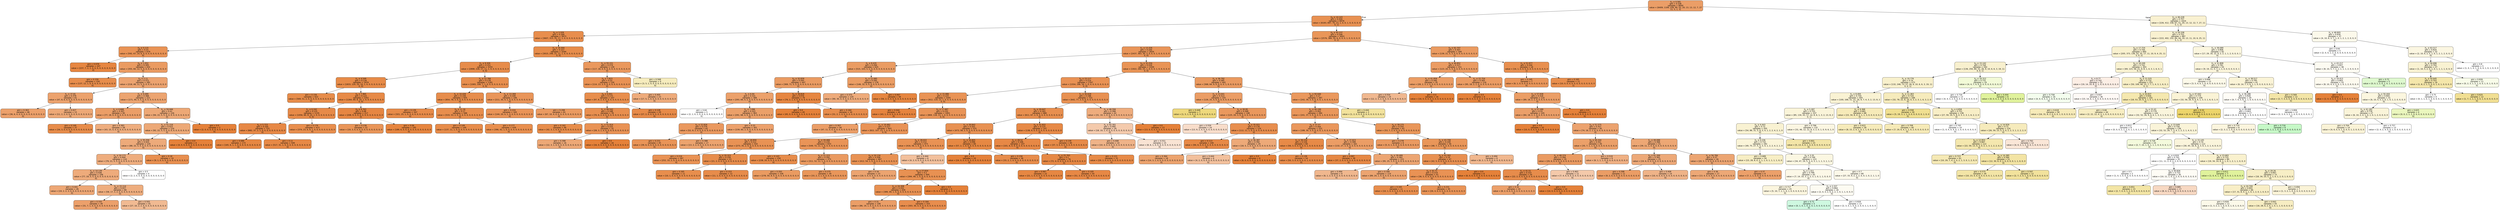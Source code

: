digraph Tree {
node [shape=box, style="filled, rounded", color="black", fontname=helvetica] ;
edge [fontname=helvetica] ;
0 [label=<X<SUB>2</SUB> &le; 0.581<br/>gini = 0.338<br/>samples = 8000<br/>value = [6409, 1109, 228, 90, 52, 20, 13, 13, 12, 7, 27<br/>11, 5, 1, 3]>, fillcolor="#eb9e67"] ;
1 [label=<X<SUB>0</SUB> &le; 14.143<br/>gini = 0.204<br/>samples = 6976<br/>value = [6183, 697, 70, 23, 1, 0, 0, 1, 0, 0, 0, 0, 0<br/>0, 1]>, fillcolor="#e89152"] ;
0 -> 1 [labeldistance=2.5, labelangle=45, headlabel="True"] ;
2 [label=<X<SUB>0</SUB> &le; 3.329<br/>gini = 0.169<br/>samples = 3973<br/>value = [3607, 313, 35, 17, 1, 0, 0, 0, 0, 0, 0, 0, 0<br/>0, 0]>, fillcolor="#e88e4d"] ;
1 -> 2 ;
3 [label=<X<SUB>0</SUB> &le; 0.115<br/>gini = 0.23<br/>samples = 679<br/>value = [592, 67, 14, 6, 0, 0, 0, 0, 0, 0, 0, 0, 0, 0<br/>0]>, fillcolor="#e99355"] ;
2 -> 3 ;
4 [label=<gini = 0.078<br/>samples = 247<br/>value = [237, 7, 2, 1, 0, 0, 0, 0, 0, 0, 0, 0, 0, 0<br/>0]>, fillcolor="#e68641"] ;
3 -> 4 ;
5 [label=<X<SUB>0</SUB> &le; 1.052<br/>gini = 0.305<br/>samples = 432<br/>value = [355, 60, 12, 5, 0, 0, 0, 0, 0, 0, 0, 0, 0, 0<br/>0]>, fillcolor="#ea9b62"] ;
3 -> 5 ;
6 [label=<gini = 0.159<br/>samples = 150<br/>value = [137, 12, 1, 0, 0, 0, 0, 0, 0, 0, 0, 0, 0, 0<br/>0]>, fillcolor="#e78d4c"] ;
5 -> 6 ;
7 [label=<X<SUB>0</SUB> &le; 2.11<br/>gini = 0.372<br/>samples = 282<br/>value = [218, 48, 11, 5, 0, 0, 0, 0, 0, 0, 0, 0, 0, 0<br/>0]>, fillcolor="#eca36f"] ;
5 -> 7 ;
8 [label=<X<SUB>1</SUB> &le; 37.81<br/>gini = 0.379<br/>samples = 61<br/>value = [47, 8, 6, 0, 0, 0, 0, 0, 0, 0, 0, 0, 0, 0<br/>0]>, fillcolor="#eca26d"] ;
7 -> 8 ;
9 [label=<gini = 0.363<br/>samples = 46<br/>value = [36, 6, 4, 0, 0, 0, 0, 0, 0, 0, 0, 0, 0, 0<br/>0]>, fillcolor="#eca06a"] ;
8 -> 9 ;
10 [label=<gini = 0.427<br/>samples = 15<br/>value = [11, 2, 2, 0, 0, 0, 0, 0, 0, 0, 0, 0, 0, 0<br/>0]>, fillcolor="#eda876"] ;
8 -> 10 ;
11 [label=<X<SUB>1</SUB> &le; 9.089<br/>gini = 0.368<br/>samples = 221<br/>value = [171, 40, 5, 5, 0, 0, 0, 0, 0, 0, 0, 0, 0, 0<br/>0]>, fillcolor="#eca470"] ;
7 -> 11 ;
12 [label=<X<SUB>1</SUB> &le; 4.668<br/>gini = 0.307<br/>samples = 95<br/>value = [77, 18, 0, 0, 0, 0, 0, 0, 0, 0, 0, 0, 0, 0<br/>0]>, fillcolor="#eb9e67"] ;
11 -> 12 ;
13 [label=<gini = 0.149<br/>samples = 37<br/>value = [34, 3, 0, 0, 0, 0, 0, 0, 0, 0, 0, 0, 0, 0<br/>0]>, fillcolor="#e78c4a"] ;
12 -> 13 ;
14 [label=<gini = 0.383<br/>samples = 58<br/>value = [43, 15, 0, 0, 0, 0, 0, 0, 0, 0, 0, 0, 0, 0<br/>0]>, fillcolor="#eead7e"] ;
12 -> 14 ;
15 [label=<X<SUB>1</SUB> &le; 59.946<br/>gini = 0.41<br/>samples = 126<br/>value = [94, 22, 5, 5, 0, 0, 0, 0, 0, 0, 0, 0, 0, 0<br/>0]>, fillcolor="#eda876"] ;
11 -> 15 ;
16 [label=<X<SUB>1</SUB> &le; 51.216<br/>gini = 0.415<br/>samples = 124<br/>value = [92, 22, 5, 5, 0, 0, 0, 0, 0, 0, 0, 0, 0, 0<br/>0]>, fillcolor="#eda977"] ;
15 -> 16 ;
17 [label=<X<SUB>1</SUB> &le; 35.256<br/>gini = 0.425<br/>samples = 120<br/>value = [88, 22, 5, 5, 0, 0, 0, 0, 0, 0, 0, 0, 0, 0<br/>0]>, fillcolor="#edaa7a"] ;
16 -> 17 ;
18 [label=<X<SUB>1</SUB> &le; 24.173<br/>gini = 0.444<br/>samples = 110<br/>value = [79, 21, 5, 5, 0, 0, 0, 0, 0, 0, 0, 0, 0, 0<br/>0]>, fillcolor="#eead7e"] ;
17 -> 18 ;
19 [label=<X<SUB>1</SUB> &le; 14.139<br/>gini = 0.436<br/>samples = 106<br/>value = [77, 19, 5, 5, 0, 0, 0, 0, 0, 0, 0, 0, 0, 0<br/>0]>, fillcolor="#eeab7b"] ;
18 -> 19 ;
20 [label=<gini = 0.441<br/>samples = 26<br/>value = [19, 2, 2, 3, 0, 0, 0, 0, 0, 0, 0, 0, 0, 0<br/>0]>, fillcolor="#eda775"] ;
19 -> 20 ;
21 [label=<X<SUB>1</SUB> &le; 15.114<br/>gini = 0.427<br/>samples = 80<br/>value = [58, 17, 3, 2, 0, 0, 0, 0, 0, 0, 0, 0, 0, 0<br/>0]>, fillcolor="#eead7e"] ;
19 -> 21 ;
22 [label=<gini = 0.335<br/>samples = 39<br/>value = [31, 7, 1, 0, 0, 0, 0, 0, 0, 0, 0, 0, 0, 0<br/>0]>, fillcolor="#eca06b"] ;
21 -> 22 ;
23 [label=<gini = 0.502<br/>samples = 41<br/>value = [27, 10, 2, 2, 0, 0, 0, 0, 0, 0, 0, 0, 0, 0<br/>0]>, fillcolor="#f1ba92"] ;
21 -> 23 ;
24 [label=<gini = 0.5<br/>samples = 4<br/>value = [2, 2, 0, 0, 0, 0, 0, 0, 0, 0, 0, 0, 0, 0<br/>0]>, fillcolor="#ffffff"] ;
18 -> 24 ;
25 [label=<gini = 0.18<br/>samples = 10<br/>value = [9, 1, 0, 0, 0, 0, 0, 0, 0, 0, 0, 0, 0, 0<br/>0]>, fillcolor="#e88f4f"] ;
17 -> 25 ;
26 [label=<gini = 0.0<br/>samples = 4<br/>value = [4, 0, 0, 0, 0, 0, 0, 0, 0, 0, 0, 0, 0, 0<br/>0]>, fillcolor="#e58139"] ;
16 -> 26 ;
27 [label=<gini = 0.0<br/>samples = 2<br/>value = [2, 0, 0, 0, 0, 0, 0, 0, 0, 0, 0, 0, 0, 0<br/>0]>, fillcolor="#e58139"] ;
15 -> 27 ;
28 [label=<X<SUB>1</SUB> &le; 19.304<br/>gini = 0.157<br/>samples = 3294<br/>value = [3015, 246, 21, 11, 1, 0, 0, 0, 0, 0, 0, 0, 0<br/>0, 0]>, fillcolor="#e78d4b"] ;
2 -> 28 ;
29 [label=<X<SUB>1</SUB> &le; 9.329<br/>gini = 0.151<br/>samples = 3155<br/>value = [2898, 228, 17, 11, 1, 0, 0, 0, 0, 0, 0, 0, 0<br/>0, 0]>, fillcolor="#e78c4a"] ;
28 -> 29 ;
30 [label=<X<SUB>1</SUB> &le; 4.549<br/>gini = 0.134<br/>samples = 1974<br/>value = [1833, 120, 10, 10, 1, 0, 0, 0, 0, 0, 0, 0, 0<br/>0, 0]>, fillcolor="#e78b48"] ;
29 -> 30 ;
31 [label=<gini = 0.156<br/>samples = 622<br/>value = [569, 51, 2, 0, 0, 0, 0, 0, 0, 0, 0, 0, 0, 0<br/>0]>, fillcolor="#e78d4b"] ;
30 -> 31 ;
32 [label=<X<SUB>0</SUB> &le; 7.965<br/>gini = 0.123<br/>samples = 1352<br/>value = [1264, 69, 8, 10, 1, 0, 0, 0, 0, 0, 0, 0, 0<br/>0, 0]>, fillcolor="#e78a47"] ;
30 -> 32 ;
33 [label=<X<SUB>1</SUB> &le; 6.242<br/>gini = 0.131<br/>samples = 1135<br/>value = [1056, 60, 8, 10, 1, 0, 0, 0, 0, 0, 0, 0, 0<br/>0, 0]>, fillcolor="#e78a48"] ;
32 -> 33 ;
34 [label=<X<SUB>0</SUB> &le; 5.723<br/>gini = 0.105<br/>samples = 722<br/>value = [682, 37, 2, 1, 0, 0, 0, 0, 0, 0, 0, 0, 0, 0<br/>0]>, fillcolor="#e78845"] ;
33 -> 34 ;
35 [label=<gini = 0.089<br/>samples = 173<br/>value = [165, 6, 1, 1, 0, 0, 0, 0, 0, 0, 0, 0, 0, 0<br/>0]>, fillcolor="#e68742"] ;
34 -> 35 ;
36 [label=<gini = 0.11<br/>samples = 549<br/>value = [517, 31, 1, 0, 0, 0, 0, 0, 0, 0, 0, 0, 0, 0<br/>0]>, fillcolor="#e78945"] ;
34 -> 36 ;
37 [label=<gini = 0.176<br/>samples = 413<br/>value = [374, 23, 6, 9, 1, 0, 0, 0, 0, 0, 0, 0, 0, 0<br/>0]>, fillcolor="#e88e4d"] ;
33 -> 37 ;
38 [label=<X<SUB>0</SUB> &le; 8.763<br/>gini = 0.08<br/>samples = 217<br/>value = [208, 9, 0, 0, 0, 0, 0, 0, 0, 0, 0, 0, 0, 0<br/>0]>, fillcolor="#e68642"] ;
32 -> 38 ;
39 [label=<gini = 0.236<br/>samples = 22<br/>value = [19, 3, 0, 0, 0, 0, 0, 0, 0, 0, 0, 0, 0, 0<br/>0]>, fillcolor="#e99558"] ;
38 -> 39 ;
40 [label=<gini = 0.06<br/>samples = 195<br/>value = [189, 6, 0, 0, 0, 0, 0, 0, 0, 0, 0, 0, 0, 0<br/>0]>, fillcolor="#e6853f"] ;
38 -> 40 ;
41 [label=<X<SUB>1</SUB> &le; 12.766<br/>gini = 0.178<br/>samples = 1181<br/>value = [1065, 108, 7, 1, 0, 0, 0, 0, 0, 0, 0, 0, 0<br/>0, 0]>, fillcolor="#e88f4e"] ;
29 -> 41 ;
42 [label=<X<SUB>1</SUB> &le; 10.426<br/>gini = 0.159<br/>samples = 935<br/>value = [854, 78, 3, 0, 0, 0, 0, 0, 0, 0, 0, 0, 0, 0<br/>0]>, fillcolor="#e78d4c"] ;
41 -> 42 ;
43 [label=<gini = 0.139<br/>samples = 347<br/>value = [321, 25, 1, 0, 0, 0, 0, 0, 0, 0, 0, 0, 0, 0<br/>0]>, fillcolor="#e78b49"] ;
42 -> 43 ;
44 [label=<X<SUB>0</SUB> &le; 11.16<br/>gini = 0.17<br/>samples = 588<br/>value = [533, 53, 2, 0, 0, 0, 0, 0, 0, 0, 0, 0, 0, 0<br/>0]>, fillcolor="#e88e4d"] ;
42 -> 44 ;
45 [label=<gini = 0.149<br/>samples = 149<br/>value = [137, 11, 1, 0, 0, 0, 0, 0, 0, 0, 0, 0, 0, 0<br/>0]>, fillcolor="#e78c4a"] ;
44 -> 45 ;
46 [label=<gini = 0.177<br/>samples = 439<br/>value = [396, 42, 1, 0, 0, 0, 0, 0, 0, 0, 0, 0, 0, 0<br/>0]>, fillcolor="#e88f4e"] ;
44 -> 46 ;
47 [label=<X<SUB>1</SUB> &le; 13.369<br/>gini = 0.249<br/>samples = 246<br/>value = [211, 30, 4, 1, 0, 0, 0, 0, 0, 0, 0, 0, 0, 0<br/>0]>, fillcolor="#e99559"] ;
41 -> 47 ;
48 [label=<gini = 0.224<br/>samples = 165<br/>value = [144, 20, 0, 1, 0, 0, 0, 0, 0, 0, 0, 0, 0, 0<br/>0]>, fillcolor="#e99356"] ;
47 -> 48 ;
49 [label=<gini = 0.298<br/>samples = 81<br/>value = [67, 10, 4, 0, 0, 0, 0, 0, 0, 0, 0, 0, 0, 0<br/>0]>, fillcolor="#ea9a60"] ;
47 -> 49 ;
50 [label=<X<SUB>1</SUB> &le; 55.151<br/>gini = 0.274<br/>samples = 139<br/>value = [117, 18, 4, 0, 0, 0, 0, 0, 0, 0, 0, 0, 0, 0<br/>0]>, fillcolor="#ea985d"] ;
28 -> 50 ;
51 [label=<X<SUB>0</SUB> &le; 7.823<br/>gini = 0.22<br/>samples = 130<br/>value = [114, 13, 3, 0, 0, 0, 0, 0, 0, 0, 0, 0, 0, 0<br/>0]>, fillcolor="#e99254"] ;
50 -> 51 ;
52 [label=<X<SUB>0</SUB> &le; 6.001<br/>gini = 0.172<br/>samples = 107<br/>value = [97, 8, 2, 0, 0, 0, 0, 0, 0, 0, 0, 0, 0, 0<br/>0]>, fillcolor="#e88e4d"] ;
51 -> 52 ;
53 [label=<X<SUB>1</SUB> &le; 49.542<br/>gini = 0.188<br/>samples = 78<br/>value = [70, 6, 2, 0, 0, 0, 0, 0, 0, 0, 0, 0, 0, 0<br/>0]>, fillcolor="#e88f4f"] ;
52 -> 53 ;
54 [label=<gini = 0.162<br/>samples = 46<br/>value = [42, 3, 1, 0, 0, 0, 0, 0, 0, 0, 0, 0, 0, 0<br/>0]>, fillcolor="#e78d4b"] ;
53 -> 54 ;
55 [label=<X<SUB>1</SUB> &le; 51.914<br/>gini = 0.225<br/>samples = 32<br/>value = [28, 3, 1, 0, 0, 0, 0, 0, 0, 0, 0, 0, 0, 0<br/>0]>, fillcolor="#e99254"] ;
53 -> 55 ;
56 [label=<gini = 0.398<br/>samples = 16<br/>value = [12, 3, 1, 0, 0, 0, 0, 0, 0, 0, 0, 0, 0, 0<br/>0]>, fillcolor="#eda876"] ;
55 -> 56 ;
57 [label=<gini = 0.0<br/>samples = 16<br/>value = [16, 0, 0, 0, 0, 0, 0, 0, 0, 0, 0, 0, 0, 0<br/>0]>, fillcolor="#e58139"] ;
55 -> 57 ;
58 [label=<gini = 0.128<br/>samples = 29<br/>value = [27, 2, 0, 0, 0, 0, 0, 0, 0, 0, 0, 0, 0, 0<br/>0]>, fillcolor="#e78a48"] ;
52 -> 58 ;
59 [label=<gini = 0.405<br/>samples = 23<br/>value = [17, 5, 1, 0, 0, 0, 0, 0, 0, 0, 0, 0, 0, 0<br/>0]>, fillcolor="#eeab7b"] ;
51 -> 59 ;
60 [label=<gini = 0.568<br/>samples = 9<br/>value = [3, 5, 1, 0, 0, 0, 0, 0, 0, 0, 0, 0, 0, 0<br/>0]>, fillcolor="#f6ecbd"] ;
50 -> 60 ;
61 [label=<X<SUB>0</SUB> &le; 45.237<br/>gini = 0.248<br/>samples = 3003<br/>value = [2576, 384, 35, 6, 0, 0, 0, 1, 0, 0, 0, 0, 0<br/>0, 1]>, fillcolor="#e99659"] ;
1 -> 61 ;
62 [label=<X<SUB>1</SUB> &le; 13.326<br/>gini = 0.244<br/>samples = 2834<br/>value = [2437, 363, 30, 3, 0, 0, 0, 1, 0, 0, 0, 0, 0<br/>0, 0]>, fillcolor="#e99559"] ;
61 -> 62 ;
63 [label=<X<SUB>1</SUB> &le; 8.435<br/>gini = 0.294<br/>samples = 625<br/>value = [515, 103, 5, 2, 0, 0, 0, 0, 0, 0, 0, 0, 0, 0<br/>0]>, fillcolor="#ea9c63"] ;
62 -> 63 ;
64 [label=<X<SUB>0</SUB> &le; 32.839<br/>gini = 0.293<br/>samples = 447<br/>value = [369, 71, 5, 2, 0, 0, 0, 0, 0, 0, 0, 0, 0, 0<br/>0]>, fillcolor="#ea9b62"] ;
63 -> 64 ;
65 [label=<X<SUB>1</SUB> &le; 6.94<br/>gini = 0.331<br/>samples = 368<br/>value = [293, 69, 4, 2, 0, 0, 0, 0, 0, 0, 0, 0, 0, 0<br/>0]>, fillcolor="#eca16b"] ;
64 -> 65 ;
66 [label=<gini = 0.64<br/>samples = 5<br/>value = [2, 1, 0, 2, 0, 0, 0, 0, 0, 0, 0, 0, 0, 0<br/>0]>, fillcolor="#ffffff"] ;
65 -> 66 ;
67 [label=<X<SUB>1</SUB> &le; 7.096<br/>gini = 0.322<br/>samples = 363<br/>value = [291, 68, 4, 0, 0, 0, 0, 0, 0, 0, 0, 0, 0, 0<br/>0]>, fillcolor="#eba069"] ;
65 -> 67 ;
68 [label=<X<SUB>0</SUB> &le; 22.826<br/>gini = 0.279<br/>samples = 62<br/>value = [52, 8, 2, 0, 0, 0, 0, 0, 0, 0, 0, 0, 0, 0<br/>0]>, fillcolor="#ea985e"] ;
67 -> 68 ;
69 [label=<gini = 0.231<br/>samples = 45<br/>value = [39, 6, 0, 0, 0, 0, 0, 0, 0, 0, 0, 0, 0, 0<br/>0]>, fillcolor="#e99457"] ;
68 -> 69 ;
70 [label=<gini = 0.388<br/>samples = 17<br/>value = [13, 2, 2, 0, 0, 0, 0, 0, 0, 0, 0, 0, 0, 0<br/>0]>, fillcolor="#eca36e"] ;
68 -> 70 ;
71 [label=<gini = 0.33<br/>samples = 301<br/>value = [239, 60, 2, 0, 0, 0, 0, 0, 0, 0, 0, 0, 0, 0<br/>0]>, fillcolor="#eca16c"] ;
67 -> 71 ;
72 [label=<X<SUB>0</SUB> &le; 38.818<br/>gini = 0.074<br/>samples = 79<br/>value = [76, 2, 1, 0, 0, 0, 0, 0, 0, 0, 0, 0, 0, 0<br/>0]>, fillcolor="#e68641"] ;
64 -> 72 ;
73 [label=<gini = 0.0<br/>samples = 45<br/>value = [45, 0, 0, 0, 0, 0, 0, 0, 0, 0, 0, 0, 0, 0<br/>0]>, fillcolor="#e58139"] ;
72 -> 73 ;
74 [label=<gini = 0.164<br/>samples = 34<br/>value = [31, 2, 1, 0, 0, 0, 0, 0, 0, 0, 0, 0, 0, 0<br/>0]>, fillcolor="#e78d4c"] ;
72 -> 74 ;
75 [label=<X<SUB>1</SUB> &le; 12.085<br/>gini = 0.295<br/>samples = 178<br/>value = [146, 32, 0, 0, 0, 0, 0, 0, 0, 0, 0, 0, 0, 0<br/>0]>, fillcolor="#eb9d64"] ;
63 -> 75 ;
76 [label=<gini = 0.375<br/>samples = 120<br/>value = [90, 30, 0, 0, 0, 0, 0, 0, 0, 0, 0, 0, 0, 0<br/>0]>, fillcolor="#eeab7b"] ;
75 -> 76 ;
77 [label=<gini = 0.067<br/>samples = 58<br/>value = [56, 2, 0, 0, 0, 0, 0, 0, 0, 0, 0, 0, 0, 0<br/>0]>, fillcolor="#e68640"] ;
75 -> 77 ;
78 [label=<X<SUB>0</SUB> &le; 32.256<br/>gini = 0.229<br/>samples = 2209<br/>value = [1922, 260, 25, 1, 0, 0, 0, 1, 0, 0, 0, 0, 0<br/>0, 0]>, fillcolor="#e99456"] ;
62 -> 78 ;
79 [label=<X<SUB>0</SUB> &le; 23.117<br/>gini = 0.214<br/>samples = 1767<br/>value = [1554, 196, 16, 1, 0, 0, 0, 0, 0, 0, 0, 0, 0<br/>0, 0]>, fillcolor="#e99254"] ;
78 -> 79 ;
80 [label=<X<SUB>1</SUB> &le; 15.986<br/>gini = 0.225<br/>samples = 1045<br/>value = [912, 119, 13, 1, 0, 0, 0, 0, 0, 0, 0, 0, 0<br/>0, 0]>, fillcolor="#e99355"] ;
79 -> 80 ;
81 [label=<gini = 0.044<br/>samples = 44<br/>value = [43, 1, 0, 0, 0, 0, 0, 0, 0, 0, 0, 0, 0, 0<br/>0]>, fillcolor="#e6843e"] ;
80 -> 81 ;
82 [label=<X<SUB>0</SUB> &le; 17.487<br/>gini = 0.232<br/>samples = 1001<br/>value = [869, 118, 13, 1, 0, 0, 0, 0, 0, 0, 0, 0, 0<br/>0, 0]>, fillcolor="#e99457"] ;
80 -> 82 ;
83 [label=<gini = 0.307<br/>samples = 58<br/>value = [47, 11, 0, 0, 0, 0, 0, 0, 0, 0, 0, 0, 0, 0<br/>0]>, fillcolor="#eb9e67"] ;
82 -> 83 ;
84 [label=<X<SUB>1</SUB> &le; 19.482<br/>gini = 0.227<br/>samples = 943<br/>value = [822, 107, 13, 1, 0, 0, 0, 0, 0, 0, 0, 0, 0<br/>0, 0]>, fillcolor="#e99356"] ;
82 -> 84 ;
85 [label=<X<SUB>0</SUB> &le; 18.959<br/>gini = 0.212<br/>samples = 310<br/>value = [273, 35, 2, 0, 0, 0, 0, 0, 0, 0, 0, 0, 0, 0<br/>0]>, fillcolor="#e89254"] ;
84 -> 85 ;
86 [label=<gini = 0.216<br/>samples = 287<br/>value = [252, 33, 2, 0, 0, 0, 0, 0, 0, 0, 0, 0, 0, 0<br/>0]>, fillcolor="#e99254"] ;
85 -> 86 ;
87 [label=<X<SUB>0</SUB> &le; 20.323<br/>gini = 0.159<br/>samples = 23<br/>value = [21, 2, 0, 0, 0, 0, 0, 0, 0, 0, 0, 0, 0, 0<br/>0]>, fillcolor="#e78d4c"] ;
85 -> 87 ;
88 [label=<gini = 0.165<br/>samples = 11<br/>value = [10, 1, 0, 0, 0, 0, 0, 0, 0, 0, 0, 0, 0, 0<br/>0]>, fillcolor="#e88e4d"] ;
87 -> 88 ;
89 [label=<gini = 0.153<br/>samples = 12<br/>value = [11, 1, 0, 0, 0, 0, 0, 0, 0, 0, 0, 0, 0, 0<br/>0]>, fillcolor="#e78c4b"] ;
87 -> 89 ;
90 [label=<X<SUB>1</SUB> &le; 20.466<br/>gini = 0.235<br/>samples = 633<br/>value = [549, 72, 11, 1, 0, 0, 0, 0, 0, 0, 0, 0, 0, 0<br/>0]>, fillcolor="#e99457"] ;
84 -> 90 ;
91 [label=<gini = 0.143<br/>samples = 258<br/>value = [238, 20, 0, 0, 0, 0, 0, 0, 0, 0, 0, 0, 0, 0<br/>0]>, fillcolor="#e78c4a"] ;
90 -> 91 ;
92 [label=<X<SUB>0</SUB> &le; 21.223<br/>gini = 0.292<br/>samples = 375<br/>value = [311, 52, 11, 1, 0, 0, 0, 0, 0, 0, 0, 0, 0, 0<br/>0]>, fillcolor="#ea9a60"] ;
90 -> 92 ;
93 [label=<gini = 0.293<br/>samples = 336<br/>value = [278, 50, 8, 0, 0, 0, 0, 0, 0, 0, 0, 0, 0, 0<br/>0]>, fillcolor="#ea9b61"] ;
92 -> 93 ;
94 [label=<gini = 0.275<br/>samples = 39<br/>value = [33, 2, 3, 1, 0, 0, 0, 0, 0, 0, 0, 0, 0, 0<br/>0]>, fillcolor="#e9965a"] ;
92 -> 94 ;
95 [label=<X<SUB>1</SUB> &le; 40.628<br/>gini = 0.198<br/>samples = 722<br/>value = [642, 77, 3, 0, 0, 0, 0, 0, 0, 0, 0, 0, 0, 0<br/>0]>, fillcolor="#e89152"] ;
79 -> 95 ;
96 [label=<X<SUB>0</SUB> &le; 29.647<br/>gini = 0.183<br/>samples = 680<br/>value = [611, 67, 2, 0, 0, 0, 0, 0, 0, 0, 0, 0, 0, 0<br/>0]>, fillcolor="#e88f4f"] ;
95 -> 96 ;
97 [label=<X<SUB>1</SUB> &le; 29.842<br/>gini = 0.201<br/>samples = 533<br/>value = [473, 58, 2, 0, 0, 0, 0, 0, 0, 0, 0, 0, 0, 0<br/>0]>, fillcolor="#e89152"] ;
96 -> 97 ;
98 [label=<X<SUB>0</SUB> &le; 28.022<br/>gini = 0.212<br/>samples = 473<br/>value = [416, 56, 1, 0, 0, 0, 0, 0, 0, 0, 0, 0, 0, 0<br/>0]>, fillcolor="#e99254"] ;
97 -> 98 ;
99 [label=<X<SUB>0</SUB> &le; 24.134<br/>gini = 0.208<br/>samples = 467<br/>value = [412, 54, 1, 0, 0, 0, 0, 0, 0, 0, 0, 0, 0, 0<br/>0]>, fillcolor="#e89253"] ;
98 -> 99 ;
100 [label=<gini = 0.34<br/>samples = 23<br/>value = [18, 5, 0, 0, 0, 0, 0, 0, 0, 0, 0, 0, 0, 0<br/>0]>, fillcolor="#eca470"] ;
99 -> 100 ;
101 [label=<X<SUB>0</SUB> &le; 27.834<br/>gini = 0.2<br/>samples = 444<br/>value = [394, 49, 1, 0, 0, 0, 0, 0, 0, 0, 0, 0, 0, 0<br/>0]>, fillcolor="#e89152"] ;
99 -> 101 ;
102 [label=<X<SUB>1</SUB> &le; 24.308<br/>gini = 0.202<br/>samples = 439<br/>value = [389, 49, 1, 0, 0, 0, 0, 0, 0, 0, 0, 0, 0, 0<br/>0]>, fillcolor="#e89152"] ;
101 -> 102 ;
103 [label=<gini = 0.31<br/>samples = 106<br/>value = [86, 19, 1, 0, 0, 0, 0, 0, 0, 0, 0, 0, 0, 0<br/>0]>, fillcolor="#eb9e67"] ;
102 -> 103 ;
104 [label=<gini = 0.164<br/>samples = 333<br/>value = [303, 30, 0, 0, 0, 0, 0, 0, 0, 0, 0, 0, 0, 0<br/>0]>, fillcolor="#e88d4d"] ;
102 -> 104 ;
105 [label=<gini = 0.0<br/>samples = 5<br/>value = [5, 0, 0, 0, 0, 0, 0, 0, 0, 0, 0, 0, 0, 0<br/>0]>, fillcolor="#e58139"] ;
101 -> 105 ;
106 [label=<gini = 0.444<br/>samples = 6<br/>value = [4, 2, 0, 0, 0, 0, 0, 0, 0, 0, 0, 0, 0, 0<br/>0]>, fillcolor="#f2c09c"] ;
98 -> 106 ;
107 [label=<X<SUB>1</SUB> &le; 34.805<br/>gini = 0.096<br/>samples = 60<br/>value = [57, 2, 1, 0, 0, 0, 0, 0, 0, 0, 0, 0, 0, 0<br/>0]>, fillcolor="#e68843"] ;
97 -> 107 ;
108 [label=<gini = 0.0<br/>samples = 24<br/>value = [24, 0, 0, 0, 0, 0, 0, 0, 0, 0, 0, 0, 0, 0<br/>0]>, fillcolor="#e58139"] ;
107 -> 108 ;
109 [label=<gini = 0.156<br/>samples = 36<br/>value = [33, 2, 1, 0, 0, 0, 0, 0, 0, 0, 0, 0, 0, 0<br/>0]>, fillcolor="#e78c4a"] ;
107 -> 109 ;
110 [label=<X<SUB>0</SUB> &le; 31.922<br/>gini = 0.115<br/>samples = 147<br/>value = [138, 9, 0, 0, 0, 0, 0, 0, 0, 0, 0, 0, 0, 0<br/>0]>, fillcolor="#e78946"] ;
96 -> 110 ;
111 [label=<X<SUB>1</SUB> &le; 28.52<br/>gini = 0.106<br/>samples = 107<br/>value = [101, 6, 0, 0, 0, 0, 0, 0, 0, 0, 0, 0, 0, 0<br/>0]>, fillcolor="#e78845"] ;
110 -> 111 ;
112 [label=<X<SUB>1</SUB> &le; 25.763<br/>gini = 0.1<br/>samples = 76<br/>value = [72, 4, 0, 0, 0, 0, 0, 0, 0, 0, 0, 0, 0, 0<br/>0]>, fillcolor="#e68844"] ;
111 -> 112 ;
113 [label=<gini = 0.087<br/>samples = 22<br/>value = [21, 1, 0, 0, 0, 0, 0, 0, 0, 0, 0, 0, 0, 0<br/>0]>, fillcolor="#e68742"] ;
112 -> 113 ;
114 [label=<gini = 0.105<br/>samples = 54<br/>value = [51, 3, 0, 0, 0, 0, 0, 0, 0, 0, 0, 0, 0, 0<br/>0]>, fillcolor="#e78845"] ;
112 -> 114 ;
115 [label=<gini = 0.121<br/>samples = 31<br/>value = [29, 2, 0, 0, 0, 0, 0, 0, 0, 0, 0, 0, 0, 0<br/>0]>, fillcolor="#e78a47"] ;
111 -> 115 ;
116 [label=<gini = 0.139<br/>samples = 40<br/>value = [37, 3, 0, 0, 0, 0, 0, 0, 0, 0, 0, 0, 0, 0<br/>0]>, fillcolor="#e78b49"] ;
110 -> 116 ;
117 [label=<X<SUB>1</SUB> &le; 46.594<br/>gini = 0.398<br/>samples = 42<br/>value = [31, 10, 1, 0, 0, 0, 0, 0, 0, 0, 0, 0, 0, 0<br/>0]>, fillcolor="#eeac7d"] ;
95 -> 117 ;
118 [label=<X<SUB>1</SUB> &le; 42.301<br/>gini = 0.495<br/>samples = 29<br/>value = [18, 10, 1, 0, 0, 0, 0, 0, 0, 0, 0, 0, 0, 0<br/>0]>, fillcolor="#f4caac"] ;
117 -> 118 ;
119 [label=<gini = 0.408<br/>samples = 14<br/>value = [10, 4, 0, 0, 0, 0, 0, 0, 0, 0, 0, 0, 0, 0<br/>0]>, fillcolor="#efb388"] ;
118 -> 119 ;
120 [label=<gini = 0.551<br/>samples = 15<br/>value = [8, 6, 1, 0, 0, 0, 0, 0, 0, 0, 0, 0, 0, 0<br/>0]>, fillcolor="#f9e3d3"] ;
118 -> 120 ;
121 [label=<gini = 0.0<br/>samples = 13<br/>value = [13, 0, 0, 0, 0, 0, 0, 0, 0, 0, 0, 0, 0, 0<br/>0]>, fillcolor="#e58139"] ;
117 -> 121 ;
122 [label=<X<SUB>1</SUB> &le; 36.792<br/>gini = 0.285<br/>samples = 442<br/>value = [368, 64, 9, 0, 0, 0, 0, 1, 0, 0, 0, 0, 0, 0<br/>0]>, fillcolor="#ea9a60"] ;
78 -> 122 ;
123 [label=<X<SUB>1</SUB> &le; 23.041<br/>gini = 0.313<br/>samples = 155<br/>value = [126, 25, 4, 0, 0, 0, 0, 0, 0, 0, 0, 0, 0, 0<br/>0]>, fillcolor="#eb9d65"] ;
122 -> 123 ;
124 [label=<gini = 0.449<br/>samples = 7<br/>value = [1, 5, 1, 0, 0, 0, 0, 0, 0, 0, 0, 0, 0, 0<br/>0]>, fillcolor="#eed87b"] ;
123 -> 124 ;
125 [label=<X<SUB>1</SUB> &le; 30.95<br/>gini = 0.268<br/>samples = 148<br/>value = [125, 20, 3, 0, 0, 0, 0, 0, 0, 0, 0, 0, 0, 0<br/>0]>, fillcolor="#ea985d"] ;
123 -> 125 ;
126 [label=<gini = 0.559<br/>samples = 24<br/>value = [13, 9, 2, 0, 0, 0, 0, 0, 0, 0, 0, 0, 0, 0<br/>0]>, fillcolor="#f8ddca"] ;
125 -> 126 ;
127 [label=<X<SUB>0</SUB> &le; 35.021<br/>gini = 0.176<br/>samples = 124<br/>value = [112, 11, 1, 0, 0, 0, 0, 0, 0, 0, 0, 0, 0, 0<br/>0]>, fillcolor="#e88e4e"] ;
125 -> 127 ;
128 [label=<gini = 0.113<br/>samples = 100<br/>value = [94, 6, 0, 0, 0, 0, 0, 0, 0, 0, 0, 0, 0, 0<br/>0]>, fillcolor="#e78946"] ;
127 -> 128 ;
129 [label=<X<SUB>0</SUB> &le; 36.387<br/>gini = 0.392<br/>samples = 24<br/>value = [18, 5, 1, 0, 0, 0, 0, 0, 0, 0, 0, 0, 0, 0<br/>0]>, fillcolor="#eda978"] ;
127 -> 129 ;
130 [label=<gini = 0.364<br/>samples = 18<br/>value = [14, 3, 1, 0, 0, 0, 0, 0, 0, 0, 0, 0, 0, 0<br/>0]>, fillcolor="#eca36e"] ;
129 -> 130 ;
131 [label=<gini = 0.444<br/>samples = 6<br/>value = [4, 2, 0, 0, 0, 0, 0, 0, 0, 0, 0, 0, 0, 0<br/>0]>, fillcolor="#f2c09c"] ;
129 -> 131 ;
132 [label=<X<SUB>1</SUB> &le; 60.646<br/>gini = 0.27<br/>samples = 287<br/>value = [242, 39, 5, 0, 0, 0, 0, 1, 0, 0, 0, 0, 0, 0<br/>0]>, fillcolor="#ea985d"] ;
122 -> 132 ;
133 [label=<X<SUB>1</SUB> &le; 40.199<br/>gini = 0.263<br/>samples = 284<br/>value = [241, 37, 5, 0, 0, 0, 0, 1, 0, 0, 0, 0, 0, 0<br/>0]>, fillcolor="#ea975b"] ;
132 -> 133 ;
134 [label=<X<SUB>0</SUB> &le; 37.57<br/>gini = 0.264<br/>samples = 222<br/>value = [188, 30, 3, 0, 0, 0, 0, 1, 0, 0, 0, 0, 0, 0<br/>0]>, fillcolor="#ea975c"] ;
133 -> 134 ;
135 [label=<X<SUB>1</SUB> &le; 39.154<br/>gini = 0.126<br/>samples = 60<br/>value = [56, 3, 0, 0, 0, 0, 0, 1, 0, 0, 0, 0, 0, 0<br/>0]>, fillcolor="#e78a47"] ;
134 -> 135 ;
136 [label=<gini = 0.0<br/>samples = 6<br/>value = [6, 0, 0, 0, 0, 0, 0, 0, 0, 0, 0, 0, 0, 0<br/>0]>, fillcolor="#e58139"] ;
135 -> 136 ;
137 [label=<gini = 0.139<br/>samples = 54<br/>value = [50, 3, 0, 0, 0, 0, 0, 1, 0, 0, 0, 0, 0, 0<br/>0]>, fillcolor="#e78b49"] ;
135 -> 137 ;
138 [label=<X<SUB>1</SUB> &le; 37.823<br/>gini = 0.308<br/>samples = 162<br/>value = [132, 27, 3, 0, 0, 0, 0, 0, 0, 0, 0, 0, 0, 0<br/>0]>, fillcolor="#eb9d65"] ;
134 -> 138 ;
139 [label=<gini = 0.097<br/>samples = 39<br/>value = [37, 2, 0, 0, 0, 0, 0, 0, 0, 0, 0, 0, 0, 0<br/>0]>, fillcolor="#e68844"] ;
138 -> 139 ;
140 [label=<X<SUB>0</SUB> &le; 39.489<br/>gini = 0.362<br/>samples = 123<br/>value = [95, 25, 3, 0, 0, 0, 0, 0, 0, 0, 0, 0, 0, 0<br/>0]>, fillcolor="#eca572"] ;
138 -> 140 ;
141 [label=<gini = 0.494<br/>samples = 9<br/>value = [6, 1, 2, 0, 0, 0, 0, 0, 0, 0, 0, 0, 0, 0<br/>0]>, fillcolor="#f0b78e"] ;
140 -> 141 ;
142 [label=<gini = 0.346<br/>samples = 114<br/>value = [89, 24, 1, 0, 0, 0, 0, 0, 0, 0, 0, 0, 0, 0<br/>0]>, fillcolor="#eca470"] ;
140 -> 142 ;
143 [label=<X<SUB>0</SUB> &le; 39.275<br/>gini = 0.255<br/>samples = 62<br/>value = [53, 7, 2, 0, 0, 0, 0, 0, 0, 0, 0, 0, 0, 0<br/>0]>, fillcolor="#e99659"] ;
133 -> 143 ;
144 [label=<gini = 0.278<br/>samples = 6<br/>value = [5, 0, 1, 0, 0, 0, 0, 0, 0, 0, 0, 0, 0, 0<br/>0]>, fillcolor="#ea9a61"] ;
143 -> 144 ;
145 [label=<X<SUB>1</SUB> &le; 43.708<br/>gini = 0.249<br/>samples = 56<br/>value = [48, 7, 1, 0, 0, 0, 0, 0, 0, 0, 0, 0, 0, 0<br/>0]>, fillcolor="#e99659"] ;
143 -> 145 ;
146 [label=<X<SUB>0</SUB> &le; 43.302<br/>gini = 0.19<br/>samples = 47<br/>value = [42, 5, 0, 0, 0, 0, 0, 0, 0, 0, 0, 0, 0, 0<br/>0]>, fillcolor="#e89051"] ;
145 -> 146 ;
147 [label=<X<SUB>0</SUB> &le; 42.72<br/>gini = 0.214<br/>samples = 41<br/>value = [36, 5, 0, 0, 0, 0, 0, 0, 0, 0, 0, 0, 0, 0<br/>0]>, fillcolor="#e99254"] ;
146 -> 147 ;
148 [label=<gini = 0.165<br/>samples = 11<br/>value = [10, 1, 0, 0, 0, 0, 0, 0, 0, 0, 0, 0, 0, 0<br/>0]>, fillcolor="#e88e4d"] ;
147 -> 148 ;
149 [label=<gini = 0.231<br/>samples = 30<br/>value = [26, 4, 0, 0, 0, 0, 0, 0, 0, 0, 0, 0, 0, 0<br/>0]>, fillcolor="#e99457"] ;
147 -> 149 ;
150 [label=<gini = 0.0<br/>samples = 6<br/>value = [6, 0, 0, 0, 0, 0, 0, 0, 0, 0, 0, 0, 0, 0<br/>0]>, fillcolor="#e58139"] ;
146 -> 150 ;
151 [label=<gini = 0.494<br/>samples = 9<br/>value = [6, 2, 1, 0, 0, 0, 0, 0, 0, 0, 0, 0, 0, 0<br/>0]>, fillcolor="#f0b78e"] ;
145 -> 151 ;
152 [label=<gini = 0.444<br/>samples = 3<br/>value = [1, 2, 0, 0, 0, 0, 0, 0, 0, 0, 0, 0, 0, 0<br/>0]>, fillcolor="#f2e29c"] ;
132 -> 152 ;
153 [label=<X<SUB>0</SUB> &le; 62.707<br/>gini = 0.307<br/>samples = 169<br/>value = [139, 21, 5, 3, 0, 0, 0, 0, 0, 0, 0, 0, 0, 0<br/>1]>, fillcolor="#ea9b61"] ;
61 -> 153 ;
154 [label=<X<SUB>0</SUB> &le; 46.852<br/>gini = 0.317<br/>samples = 151<br/>value = [123, 20, 5, 3, 0, 0, 0, 0, 0, 0, 0, 0, 0, 0<br/>0]>, fillcolor="#eb9c63"] ;
153 -> 154 ;
155 [label=<X<SUB>1</SUB> &le; 41.958<br/>gini = 0.346<br/>samples = 35<br/>value = [28, 2, 3, 2, 0, 0, 0, 0, 0, 0, 0, 0, 0, 0<br/>0]>, fillcolor="#eb9d64"] ;
154 -> 155 ;
156 [label=<gini = 0.554<br/>samples = 19<br/>value = [12, 2, 3, 2, 0, 0, 0, 0, 0, 0, 0, 0, 0, 0<br/>0]>, fillcolor="#f0b890"] ;
155 -> 156 ;
157 [label=<gini = 0.0<br/>samples = 16<br/>value = [16, 0, 0, 0, 0, 0, 0, 0, 0, 0, 0, 0, 0, 0<br/>0]>, fillcolor="#e58139"] ;
155 -> 157 ;
158 [label=<X<SUB>1</SUB> &le; 22.754<br/>gini = 0.305<br/>samples = 116<br/>value = [95, 18, 2, 1, 0, 0, 0, 0, 0, 0, 0, 0, 0, 0<br/>0]>, fillcolor="#eb9c63"] ;
154 -> 158 ;
159 [label=<gini = 0.0<br/>samples = 6<br/>value = [6, 0, 0, 0, 0, 0, 0, 0, 0, 0, 0, 0, 0, 0<br/>0]>, fillcolor="#e58139"] ;
158 -> 159 ;
160 [label=<X<SUB>1</SUB> &le; 57.938<br/>gini = 0.318<br/>samples = 110<br/>value = [89, 18, 2, 1, 0, 0, 0, 0, 0, 0, 0, 0, 0, 0<br/>0]>, fillcolor="#eb9e66"] ;
158 -> 160 ;
161 [label=<X<SUB>1</SUB> &le; 27.189<br/>gini = 0.33<br/>samples = 105<br/>value = [84, 18, 2, 1, 0, 0, 0, 0, 0, 0, 0, 0, 0, 0<br/>0]>, fillcolor="#eb9f69"] ;
160 -> 161 ;
162 [label=<gini = 0.0<br/>samples = 10<br/>value = [10, 0, 0, 0, 0, 0, 0, 0, 0, 0, 0, 0, 0, 0<br/>0]>, fillcolor="#e58139"] ;
161 -> 162 ;
163 [label=<X<SUB>0</SUB> &le; 51.575<br/>gini = 0.357<br/>samples = 95<br/>value = [74, 18, 2, 1, 0, 0, 0, 0, 0, 0, 0, 0, 0, 0<br/>0]>, fillcolor="#eca36f"] ;
161 -> 163 ;
164 [label=<X<SUB>0</SUB> &le; 49.344<br/>gini = 0.341<br/>samples = 44<br/>value = [35, 7, 1, 1, 0, 0, 0, 0, 0, 0, 0, 0, 0, 0<br/>0]>, fillcolor="#eba069"] ;
163 -> 164 ;
165 [label=<X<SUB>1</SUB> &le; 48.374<br/>gini = 0.284<br/>samples = 35<br/>value = [29, 6, 0, 0, 0, 0, 0, 0, 0, 0, 0, 0, 0, 0<br/>0]>, fillcolor="#ea9b62"] ;
164 -> 165 ;
166 [label=<X<SUB>1</SUB> &le; 41.51<br/>gini = 0.153<br/>samples = 24<br/>value = [22, 2, 0, 0, 0, 0, 0, 0, 0, 0, 0, 0, 0, 0<br/>0]>, fillcolor="#e78c4b"] ;
165 -> 166 ;
167 [label=<gini = 0.32<br/>samples = 10<br/>value = [8, 2, 0, 0, 0, 0, 0, 0, 0, 0, 0, 0, 0, 0<br/>0]>, fillcolor="#eca06a"] ;
166 -> 167 ;
168 [label=<gini = 0.0<br/>samples = 14<br/>value = [14, 0, 0, 0, 0, 0, 0, 0, 0, 0, 0, 0, 0, 0<br/>0]>, fillcolor="#e58139"] ;
166 -> 168 ;
169 [label=<gini = 0.463<br/>samples = 11<br/>value = [7, 4, 0, 0, 0, 0, 0, 0, 0, 0, 0, 0, 0, 0<br/>0]>, fillcolor="#f4c9aa"] ;
165 -> 169 ;
170 [label=<gini = 0.519<br/>samples = 9<br/>value = [6, 1, 1, 1, 0, 0, 0, 0, 0, 0, 0, 0, 0, 0<br/>0]>, fillcolor="#efb083"] ;
164 -> 170 ;
171 [label=<X<SUB>1</SUB> &le; 49.088<br/>gini = 0.368<br/>samples = 51<br/>value = [39, 11, 1, 0, 0, 0, 0, 0, 0, 0, 0, 0, 0, 0<br/>0]>, fillcolor="#eda774"] ;
163 -> 171 ;
172 [label=<X<SUB>0</SUB> &le; 61.269<br/>gini = 0.365<br/>samples = 25<br/>value = [19, 6, 0, 0, 0, 0, 0, 0, 0, 0, 0, 0, 0, 0<br/>0]>, fillcolor="#eda978"] ;
171 -> 172 ;
173 [label=<gini = 0.298<br/>samples = 11<br/>value = [9, 2, 0, 0, 0, 0, 0, 0, 0, 0, 0, 0, 0, 0<br/>0]>, fillcolor="#eb9d65"] ;
172 -> 173 ;
174 [label=<gini = 0.408<br/>samples = 14<br/>value = [10, 4, 0, 0, 0, 0, 0, 0, 0, 0, 0, 0, 0, 0<br/>0]>, fillcolor="#efb388"] ;
172 -> 174 ;
175 [label=<X<SUB>1</SUB> &le; 56.784<br/>gini = 0.37<br/>samples = 26<br/>value = [20, 5, 1, 0, 0, 0, 0, 0, 0, 0, 0, 0, 0, 0<br/>0]>, fillcolor="#eca572"] ;
171 -> 175 ;
176 [label=<gini = 0.36<br/>samples = 17<br/>value = [13, 4, 0, 0, 0, 0, 0, 0, 0, 0, 0, 0, 0, 0<br/>0]>, fillcolor="#eda876"] ;
175 -> 176 ;
177 [label=<gini = 0.37<br/>samples = 9<br/>value = [7, 1, 1, 0, 0, 0, 0, 0, 0, 0, 0, 0, 0, 0<br/>0]>, fillcolor="#eca06a"] ;
175 -> 177 ;
178 [label=<gini = 0.0<br/>samples = 5<br/>value = [5, 0, 0, 0, 0, 0, 0, 0, 0, 0, 0, 0, 0, 0<br/>0]>, fillcolor="#e58139"] ;
160 -> 178 ;
179 [label=<X<SUB>1</SUB> &le; 51.977<br/>gini = 0.204<br/>samples = 18<br/>value = [16, 1, 0, 0, 0, 0, 0, 0, 0, 0, 0, 0, 0, 0<br/>1]>, fillcolor="#e89050"] ;
153 -> 179 ;
180 [label=<gini = 0.245<br/>samples = 7<br/>value = [6, 1, 0, 0, 0, 0, 0, 0, 0, 0, 0, 0, 0, 0<br/>0]>, fillcolor="#e9965a"] ;
179 -> 180 ;
181 [label=<gini = 0.165<br/>samples = 11<br/>value = [10, 0, 0, 0, 0, 0, 0, 0, 0, 0, 0, 0, 0, 0<br/>1]>, fillcolor="#e88e4d"] ;
179 -> 181 ;
182 [label=<X<SUB>1</SUB> &le; 46.228<br/>gini = 0.757<br/>samples = 1024<br/>value = [226, 412, 158, 67, 51, 20, 13, 12, 12, 7, 27, 11<br/>5, 1, 2]>, fillcolor="#f9f1d1"] ;
0 -> 182 [labeldistance=2.5, labelangle=-45, headlabel="False"] ;
183 [label=<X<SUB>1</SUB> &le; 29.338<br/>gini = 0.752<br/>samples = 987<br/>value = [222, 402, 152, 64, 44, 19, 13, 11, 10, 6, 25, 11<br/>5, 1, 2]>, fillcolor="#f9f1d0"] ;
182 -> 183 ;
184 [label=<X<SUB>0</SUB> &le; 17.724<br/>gini = 0.744<br/>samples = 895<br/>value = [205, 373, 136, 52, 35, 17, 11, 10, 9, 4, 25, 11<br/>5, 0, 2]>, fillcolor="#f9f1cf"] ;
183 -> 184 ;
185 [label=<X<SUB>0</SUB> &le; 15.142<br/>gini = 0.744<br/>samples = 592<br/>value = [136, 250, 80, 31, 26, 9, 10, 6, 6, 3, 19, 11<br/>4, 0, 1]>, fillcolor="#f8f0ce"] ;
184 -> 185 ;
186 [label=<X<SUB>1</SUB> &le; 10.776<br/>gini = 0.74<br/>samples = 573<br/>value = [132, 246, 73, 27, 26, 9, 10, 6, 6, 3, 19, 11<br/>4, 0, 1]>, fillcolor="#f8f0cc"] ;
185 -> 186 ;
187 [label=<X<SUB>1</SUB> &le; 8.494<br/>gini = 0.744<br/>samples = 405<br/>value = [100, 168, 51, 21, 16, 9, 7, 4, 3, 2, 13, 8, 2<br/>0, 1]>, fillcolor="#f9f2d3"] ;
186 -> 187 ;
188 [label=<X<SUB>1</SUB> &le; 5.287<br/>gini = 0.755<br/>samples = 337<br/>value = [85, 134, 43, 17, 14, 8, 6, 1, 3, 2, 13, 8, 2<br/>0, 1]>, fillcolor="#faf4d9"] ;
187 -> 188 ;
189 [label=<X<SUB>0</SUB> &le; 4.443<br/>gini = 0.72<br/>samples = 205<br/>value = [54, 88, 31, 5, 6, 5, 4, 1, 2, 2, 4, 2, 1, 0<br/>0]>, fillcolor="#f9f2d2"] ;
188 -> 189 ;
190 [label=<X<SUB>1</SUB> &le; 0.236<br/>gini = 0.732<br/>samples = 182<br/>value = [49, 75, 27, 5, 5, 5, 4, 1, 2, 2, 4, 2, 1, 0<br/>0]>, fillcolor="#faf4d8"] ;
189 -> 190 ;
191 [label=<gini = 0.689<br/>samples = 59<br/>value = [15, 28, 8, 0, 2, 1, 1, 0, 1, 1, 1, 1, 0, 0<br/>0]>, fillcolor="#f7eec4"] ;
190 -> 191 ;
192 [label=<X<SUB>0</SUB> &le; 3.35<br/>gini = 0.749<br/>samples = 123<br/>value = [34, 47, 19, 5, 3, 4, 3, 1, 1, 1, 3, 1, 1, 0<br/>0]>, fillcolor="#fbf7e2"] ;
190 -> 192 ;
193 [label=<X<SUB>0</SUB> &le; 1.311<br/>gini = 0.799<br/>samples = 43<br/>value = [7, 14, 10, 3, 1, 2, 3, 1, 0, 1, 1, 0, 0, 0<br/>0]>, fillcolor="#fcf8e7"] ;
192 -> 193 ;
194 [label=<gini = 0.717<br/>samples = 25<br/>value = [5, 10, 7, 1, 1, 0, 1, 0, 0, 0, 0, 0, 0, 0<br/>0]>, fillcolor="#fbf5de"] ;
193 -> 194 ;
195 [label=<X<SUB>1</SUB> &le; 2.337<br/>gini = 0.864<br/>samples = 18<br/>value = [2, 4, 3, 2, 0, 2, 2, 1, 0, 1, 1, 0, 0, 0<br/>0]>, fillcolor="#fdfbf2"] ;
193 -> 195 ;
196 [label=<gini = 0.72<br/>samples = 5<br/>value = [0, 1, 0, 1, 0, 2, 0, 1, 0, 0, 0, 0, 0, 0<br/>0]>, fillcolor="#cef8e0"] ;
195 -> 196 ;
197 [label=<gini = 0.828<br/>samples = 13<br/>value = [2, 3, 3, 1, 0, 0, 2, 0, 0, 1, 1, 0, 0, 0<br/>0]>, fillcolor="#ffffff"] ;
195 -> 197 ;
198 [label=<gini = 0.7<br/>samples = 80<br/>value = [27, 33, 9, 2, 2, 2, 0, 0, 1, 0, 2, 1, 1, 0<br/>0]>, fillcolor="#fcf8e9"] ;
192 -> 198 ;
199 [label=<gini = 0.601<br/>samples = 23<br/>value = [5, 13, 4, 0, 1, 0, 0, 0, 0, 0, 0, 0, 0, 0<br/>0]>, fillcolor="#f3e5a7"] ;
189 -> 199 ;
200 [label=<gini = 0.796<br/>samples = 132<br/>value = [31, 46, 12, 12, 8, 3, 2, 0, 1, 0, 9, 6, 1, 0<br/>1]>, fillcolor="#fbf6e2"] ;
188 -> 200 ;
201 [label=<X<SUB>1</SUB> &le; 9.368<br/>gini = 0.681<br/>samples = 68<br/>value = [15, 34, 8, 4, 2, 1, 1, 3, 0, 0, 0, 0, 0, 0<br/>0]>, fillcolor="#f6eab8"] ;
187 -> 201 ;
202 [label=<gini = 0.622<br/>samples = 28<br/>value = [8, 15, 2, 0, 1, 0, 1, 1, 0, 0, 0, 0, 0, 0<br/>0]>, fillcolor="#f6ebba"] ;
201 -> 202 ;
203 [label=<gini = 0.708<br/>samples = 40<br/>value = [7, 19, 6, 4, 1, 1, 0, 2, 0, 0, 0, 0, 0, 0<br/>0]>, fillcolor="#f6eab7"] ;
201 -> 203 ;
204 [label=<X<SUB>1</SUB> &le; 11.363<br/>gini = 0.724<br/>samples = 168<br/>value = [32, 78, 22, 6, 10, 0, 3, 2, 3, 1, 6, 3, 2, 0<br/>0]>, fillcolor="#f6ebbc"] ;
186 -> 204 ;
205 [label=<gini = 0.558<br/>samples = 30<br/>value = [5, 19, 3, 1, 1, 0, 0, 0, 0, 0, 0, 1, 0, 0<br/>0]>, fillcolor="#f0df90"] ;
204 -> 205 ;
206 [label=<X<SUB>0</SUB> &le; 4.858<br/>gini = 0.751<br/>samples = 138<br/>value = [27, 59, 19, 5, 9, 0, 3, 2, 3, 1, 6, 2, 2, 0<br/>0]>, fillcolor="#f8eec6"] ;
204 -> 206 ;
207 [label=<gini = 0.745<br/>samples = 14<br/>value = [1, 0, 4, 0, 4, 0, 1, 0, 0, 0, 4, 0, 0, 0<br/>0]>, fillcolor="#ffffff"] ;
206 -> 207 ;
208 [label=<X<SUB>1</SUB> &le; 14.929<br/>gini = 0.71<br/>samples = 124<br/>value = [26, 59, 15, 5, 5, 0, 2, 2, 3, 1, 2, 2, 2, 0<br/>0]>, fillcolor="#f6ebbc"] ;
206 -> 208 ;
209 [label=<X<SUB>0</SUB> &le; 12.953<br/>gini = 0.667<br/>samples = 112<br/>value = [22, 59, 13, 4, 3, 0, 2, 1, 3, 1, 2, 2, 0, 0<br/>0]>, fillcolor="#f4e7ae"] ;
208 -> 209 ;
210 [label=<gini = 0.723<br/>samples = 61<br/>value = [10, 29, 7, 4, 2, 0, 2, 1, 3, 0, 1, 2, 0, 0<br/>0]>, fillcolor="#f5e9b5"] ;
209 -> 210 ;
211 [label=<X<SUB>0</SUB> &le; 14.385<br/>gini = 0.584<br/>samples = 51<br/>value = [12, 30, 6, 0, 1, 0, 0, 0, 0, 1, 1, 0, 0, 0<br/>0]>, fillcolor="#f3e4a4"] ;
209 -> 211 ;
212 [label=<gini = 0.575<br/>samples = 39<br/>value = [10, 23, 4, 0, 0, 0, 0, 0, 0, 1, 1, 0, 0, 0<br/>0]>, fillcolor="#f3e5a6"] ;
211 -> 212 ;
213 [label=<gini = 0.597<br/>samples = 12<br/>value = [2, 7, 2, 0, 1, 0, 0, 0, 0, 0, 0, 0, 0, 0<br/>0]>, fillcolor="#f2e29c"] ;
211 -> 213 ;
214 [label=<gini = 0.792<br/>samples = 12<br/>value = [4, 0, 2, 1, 2, 0, 0, 1, 0, 0, 0, 0, 2, 0<br/>0]>, fillcolor="#fae6d7"] ;
208 -> 214 ;
215 [label=<X<SUB>0</SUB> &le; 16.312<br/>gini = 0.731<br/>samples = 19<br/>value = [4, 4, 7, 4, 0, 0, 0, 0, 0, 0, 0, 0, 0, 0<br/>0]>, fillcolor="#f2fad7"] ;
185 -> 215 ;
216 [label=<gini = 0.734<br/>samples = 13<br/>value = [4, 4, 3, 2, 0, 0, 0, 0, 0, 0, 0, 0, 0, 0<br/>0]>, fillcolor="#ffffff"] ;
215 -> 216 ;
217 [label=<gini = 0.444<br/>samples = 6<br/>value = [0, 0, 4, 2, 0, 0, 0, 0, 0, 0, 0, 0, 0, 0<br/>0]>, fillcolor="#e0f29c"] ;
215 -> 217 ;
218 [label=<X<SUB>0</SUB> &le; 18.249<br/>gini = 0.742<br/>samples = 303<br/>value = [69, 123, 56, 21, 9, 8, 1, 4, 3, 1, 6, 0, 1<br/>0, 1]>, fillcolor="#f9f2d1"] ;
184 -> 218 ;
219 [label=<X<SUB>1</SUB> &le; 8.77<br/>gini = 0.742<br/>samples = 52<br/>value = [19, 14, 10, 6, 2, 1, 0, 0, 0, 0, 0, 0, 0, 0<br/>0]>, fillcolor="#fceee5"] ;
218 -> 219 ;
220 [label=<gini = 0.758<br/>samples = 16<br/>value = [4, 0, 4, 5, 2, 1, 0, 0, 0, 0, 0, 0, 0, 0<br/>0]>, fillcolor="#f4fdee"] ;
219 -> 220 ;
221 [label=<gini = 0.647<br/>samples = 36<br/>value = [15, 14, 6, 1, 0, 0, 0, 0, 0, 0, 0, 0, 0, 0<br/>0]>, fillcolor="#fef9f6"] ;
219 -> 221 ;
222 [label=<X<SUB>0</SUB> &le; 21.525<br/>gini = 0.732<br/>samples = 251<br/>value = [50, 109, 46, 15, 7, 7, 1, 4, 3, 1, 6, 0, 1<br/>0, 1]>, fillcolor="#f7eec5"] ;
218 -> 222 ;
223 [label=<X<SUB>1</SUB> &le; 20.837<br/>gini = 0.656<br/>samples = 102<br/>value = [18, 53, 20, 6, 3, 1, 0, 1, 0, 0, 0, 0, 0, 0<br/>0]>, fillcolor="#f5e8af"] ;
222 -> 223 ;
224 [label=<gini = 0.618<br/>samples = 58<br/>value = [16, 31, 8, 2, 0, 0, 0, 1, 0, 0, 0, 0, 0, 0<br/>0]>, fillcolor="#f6eab8"] ;
223 -> 224 ;
225 [label=<gini = 0.66<br/>samples = 44<br/>value = [2, 22, 12, 4, 3, 1, 0, 0, 0, 0, 0, 0, 0, 0<br/>0]>, fillcolor="#f7edc1"] ;
223 -> 225 ;
226 [label=<X<SUB>0</SUB> &le; 47.042<br/>gini = 0.774<br/>samples = 149<br/>value = [32, 56, 26, 9, 4, 6, 1, 3, 3, 1, 6, 0, 1, 0<br/>1]>, fillcolor="#faf3d6"] ;
222 -> 226 ;
227 [label=<X<SUB>0</SUB> &le; 22.43<br/>gini = 0.779<br/>samples = 144<br/>value = [32, 52, 26, 9, 4, 6, 1, 3, 3, 1, 5, 0, 1, 0<br/>1]>, fillcolor="#faf5dc"] ;
226 -> 227 ;
228 [label=<gini = 0.812<br/>samples = 8<br/>value = [0, 0, 0, 2, 1, 2, 0, 1, 1, 0, 1, 0, 0, 0<br/>0]>, fillcolor="#ffffff"] ;
227 -> 228 ;
229 [label=<X<SUB>0</SUB> &le; 23.649<br/>gini = 0.756<br/>samples = 136<br/>value = [32, 52, 26, 7, 3, 4, 1, 2, 2, 1, 4, 0, 1, 0<br/>1]>, fillcolor="#faf4d9"] ;
227 -> 229 ;
230 [label=<gini = 0.726<br/>samples = 24<br/>value = [2, 7, 10, 1, 0, 1, 1, 1, 0, 0, 0, 0, 1, 0<br/>0]>, fillcolor="#f4fadc"] ;
229 -> 230 ;
231 [label=<X<SUB>1</SUB> &le; 15.145<br/>gini = 0.74<br/>samples = 112<br/>value = [30, 45, 16, 6, 3, 3, 0, 1, 2, 1, 4, 0, 0, 0<br/>1]>, fillcolor="#faf4db"] ;
229 -> 231 ;
232 [label=<X<SUB>1</SUB> &le; 4.919<br/>gini = 0.742<br/>samples = 32<br/>value = [11, 11, 2, 0, 2, 2, 0, 0, 0, 0, 3, 0, 0, 0<br/>1]>, fillcolor="#ffffff"] ;
231 -> 232 ;
233 [label=<gini = 0.5<br/>samples = 2<br/>value = [1, 0, 1, 0, 0, 0, 0, 0, 0, 0, 0, 0, 0, 0<br/>0]>, fillcolor="#ffffff"] ;
232 -> 233 ;
234 [label=<X<SUB>0</SUB> &le; 40.826<br/>gini = 0.733<br/>samples = 30<br/>value = [10, 11, 1, 0, 2, 2, 0, 0, 0, 0, 3, 0, 0, 0<br/>1]>, fillcolor="#fefcf5"] ;
232 -> 234 ;
235 [label=<gini = 0.651<br/>samples = 13<br/>value = [2, 7, 0, 0, 1, 2, 0, 0, 0, 0, 0, 0, 0, 0<br/>1]>, fillcolor="#f3e5a5"] ;
234 -> 235 ;
236 [label=<gini = 0.685<br/>samples = 17<br/>value = [8, 4, 1, 0, 1, 0, 0, 0, 0, 0, 3, 0, 0, 0<br/>0]>, fillcolor="#f7d8c2"] ;
234 -> 236 ;
237 [label=<X<SUB>1</SUB> &le; 23.683<br/>gini = 0.725<br/>samples = 80<br/>value = [19, 34, 14, 6, 1, 1, 0, 1, 2, 1, 1, 0, 0, 0<br/>0]>, fillcolor="#f9f1ce"] ;
231 -> 237 ;
238 [label=<gini = 0.612<br/>samples = 7<br/>value = [1, 0, 4, 1, 0, 0, 0, 0, 0, 1, 0, 0, 0, 0<br/>0]>, fillcolor="#e0f29c"] ;
237 -> 238 ;
239 [label=<X<SUB>0</SUB> &le; 29.26<br/>gini = 0.697<br/>samples = 73<br/>value = [18, 34, 10, 5, 1, 1, 0, 1, 2, 0, 1, 0, 0, 0<br/>0]>, fillcolor="#f7eec5"] ;
237 -> 239 ;
240 [label=<X<SUB>1</SUB> &le; 24.709<br/>gini = 0.693<br/>samples = 66<br/>value = [17, 31, 8, 4, 1, 1, 0, 1, 2, 0, 1, 0, 0, 0<br/>0]>, fillcolor="#f8eec6"] ;
239 -> 240 ;
241 [label=<gini = 0.826<br/>samples = 11<br/>value = [1, 3, 2, 2, 1, 0, 0, 0, 1, 0, 1, 0, 0, 0<br/>0]>, fillcolor="#fcf9e9"] ;
240 -> 241 ;
242 [label=<gini = 0.642<br/>samples = 55<br/>value = [16, 28, 6, 2, 0, 1, 0, 1, 1, 0, 0, 0, 0, 0<br/>0]>, fillcolor="#f7edc2"] ;
240 -> 242 ;
243 [label=<gini = 0.694<br/>samples = 7<br/>value = [1, 3, 2, 1, 0, 0, 0, 0, 0, 0, 0, 0, 0, 0<br/>0]>, fillcolor="#faf3d7"] ;
239 -> 243 ;
244 [label=<gini = 0.32<br/>samples = 5<br/>value = [0, 4, 0, 0, 0, 0, 0, 0, 0, 0, 1, 0, 0, 0<br/>0]>, fillcolor="#ecd46a"] ;
226 -> 244 ;
245 [label=<X<SUB>1</SUB> &le; 39.089<br/>gini = 0.808<br/>samples = 92<br/>value = [17, 29, 16, 12, 9, 2, 2, 1, 1, 2, 0, 0, 0, 1<br/>0]>, fillcolor="#fbf6df"] ;
183 -> 245 ;
246 [label=<X<SUB>1</SUB> &le; 31.808<br/>gini = 0.781<br/>samples = 54<br/>value = [9, 19, 11, 5, 7, 1, 1, 0, 0, 0, 0, 0, 0, 1<br/>0]>, fillcolor="#faf4da"] ;
245 -> 246 ;
247 [label=<gini = 0.698<br/>samples = 13<br/>value = [3, 5, 4, 0, 1, 0, 0, 0, 0, 0, 0, 0, 0, 0<br/>0]>, fillcolor="#fcf9e9"] ;
246 -> 247 ;
248 [label=<X<SUB>1</SUB> &le; 38.517<br/>gini = 0.795<br/>samples = 41<br/>value = [6, 14, 7, 5, 6, 1, 1, 0, 0, 0, 0, 0, 0, 1<br/>0]>, fillcolor="#faf3d6"] ;
246 -> 248 ;
249 [label=<X<SUB>1</SUB> &le; 36.286<br/>gini = 0.828<br/>samples = 29<br/>value = [4, 7, 4, 5, 6, 1, 1, 0, 0, 0, 0, 0, 0, 1<br/>0]>, fillcolor="#fefcf6"] ;
248 -> 249 ;
250 [label=<X<SUB>0</SUB> &le; 29.444<br/>gini = 0.803<br/>samples = 17<br/>value = [2, 4, 4, 2, 4, 0, 1, 0, 0, 0, 0, 0, 0, 0<br/>0]>, fillcolor="#ffffff"] ;
249 -> 250 ;
251 [label=<gini = 0.719<br/>samples = 8<br/>value = [2, 3, 2, 1, 0, 0, 0, 0, 0, 0, 0, 0, 0, 0<br/>0]>, fillcolor="#fbf5de"] ;
250 -> 251 ;
252 [label=<gini = 0.716<br/>samples = 9<br/>value = [0, 1, 2, 1, 4, 0, 1, 0, 0, 0, 0, 0, 0, 0<br/>0]>, fillcolor="#c6f8c7"] ;
250 -> 252 ;
253 [label=<gini = 0.806<br/>samples = 12<br/>value = [2, 3, 0, 3, 2, 1, 0, 0, 0, 0, 0, 0, 0, 1<br/>0]>, fillcolor="#ffffff"] ;
249 -> 253 ;
254 [label=<gini = 0.569<br/>samples = 12<br/>value = [2, 7, 3, 0, 0, 0, 0, 0, 0, 0, 0, 0, 0, 0<br/>0]>, fillcolor="#f3e5a7"] ;
248 -> 254 ;
255 [label=<X<SUB>1</SUB> &le; 43.217<br/>gini = 0.827<br/>samples = 38<br/>value = [8, 10, 5, 7, 2, 1, 1, 1, 1, 2, 0, 0, 0, 0<br/>0]>, fillcolor="#fdfbf2"] ;
245 -> 255 ;
256 [label=<X<SUB>0</SUB> &le; 19.413<br/>gini = 0.803<br/>samples = 33<br/>value = [8, 10, 4, 5, 2, 0, 1, 0, 1, 2, 0, 0, 0, 0<br/>0]>, fillcolor="#fdfaef"] ;
255 -> 256 ;
257 [label=<gini = 0.0<br/>samples = 2<br/>value = [2, 0, 0, 0, 0, 0, 0, 0, 0, 0, 0, 0, 0, 0<br/>0]>, fillcolor="#e58139"] ;
256 -> 257 ;
258 [label=<X<SUB>0</SUB> &le; 50.444<br/>gini = 0.805<br/>samples = 31<br/>value = [6, 10, 4, 5, 2, 0, 1, 0, 1, 2, 0, 0, 0, 0<br/>0]>, fillcolor="#fbf6df"] ;
256 -> 258 ;
259 [label=<X<SUB>1</SUB> &le; 41.181<br/>gini = 0.776<br/>samples = 27<br/>value = [6, 10, 2, 4, 1, 0, 1, 0, 1, 2, 0, 0, 0, 0<br/>0]>, fillcolor="#faf4d9"] ;
258 -> 259 ;
260 [label=<gini = 0.704<br/>samples = 14<br/>value = [4, 6, 0, 0, 1, 0, 0, 0, 1, 2, 0, 0, 0, 0<br/>0]>, fillcolor="#faf3d7"] ;
259 -> 260 ;
261 [label=<gini = 0.757<br/>samples = 13<br/>value = [2, 4, 2, 4, 0, 0, 1, 0, 0, 0, 0, 0, 0, 0<br/>0]>, fillcolor="#ffffff"] ;
259 -> 261 ;
262 [label=<gini = 0.625<br/>samples = 4<br/>value = [0, 0, 2, 1, 1, 0, 0, 0, 0, 0, 0, 0, 0, 0<br/>0]>, fillcolor="#eaf6bd"] ;
258 -> 262 ;
263 [label=<gini = 0.72<br/>samples = 5<br/>value = [0, 0, 1, 2, 0, 1, 0, 1, 0, 0, 0, 0, 0, 0<br/>0]>, fillcolor="#def8ce"] ;
255 -> 263 ;
264 [label=<X<SUB>1</SUB> &le; 48.805<br/>gini = 0.839<br/>samples = 37<br/>value = [4, 10, 6, 3, 7, 1, 0, 1, 2, 1, 2, 0, 0, 0<br/>0]>, fillcolor="#fcf9eb"] ;
182 -> 264 ;
265 [label=<gini = 0.64<br/>samples = 5<br/>value = [2, 0, 0, 1, 2, 0, 0, 0, 0, 0, 0, 0, 0, 0<br/>0]>, fillcolor="#ffffff"] ;
264 -> 265 ;
266 [label=<X<SUB>1</SUB> &le; 63.517<br/>gini = 0.824<br/>samples = 32<br/>value = [2, 10, 6, 2, 5, 1, 0, 1, 2, 1, 2, 0, 0, 0<br/>0]>, fillcolor="#fbf6e1"] ;
264 -> 266 ;
267 [label=<X<SUB>1</SUB> &le; 56.696<br/>gini = 0.793<br/>samples = 27<br/>value = [1, 10, 5, 2, 4, 1, 0, 1, 1, 1, 1, 0, 0, 0<br/>0]>, fillcolor="#f9f2d2"] ;
266 -> 267 ;
268 [label=<X<SUB>1</SUB> &le; 50.645<br/>gini = 0.703<br/>samples = 16<br/>value = [1, 8, 2, 1, 2, 0, 0, 1, 0, 1, 0, 0, 0, 0<br/>0]>, fillcolor="#f4e6aa"] ;
267 -> 268 ;
269 [label=<gini = 0.75<br/>samples = 4<br/>value = [0, 1, 1, 0, 1, 0, 0, 0, 0, 1, 0, 0, 0, 0<br/>0]>, fillcolor="#ffffff"] ;
268 -> 269 ;
270 [label=<gini = 0.625<br/>samples = 12<br/>value = [1, 7, 1, 1, 1, 0, 0, 1, 0, 0, 0, 0, 0, 0<br/>0]>, fillcolor="#f1df93"] ;
268 -> 270 ;
271 [label=<gini = 0.826<br/>samples = 11<br/>value = [0, 2, 3, 1, 2, 1, 0, 0, 1, 0, 1, 0, 0, 0<br/>0]>, fillcolor="#f8fce9"] ;
267 -> 271 ;
272 [label=<gini = 0.8<br/>samples = 5<br/>value = [1, 0, 1, 0, 1, 0, 0, 0, 1, 0, 1, 0, 0, 0<br/>0]>, fillcolor="#ffffff"] ;
266 -> 272 ;
}